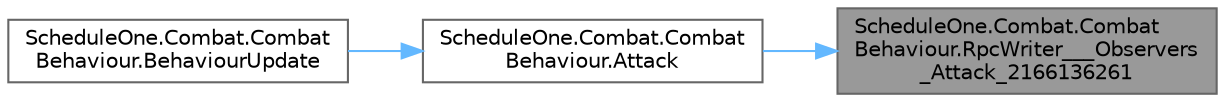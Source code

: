 digraph "ScheduleOne.Combat.CombatBehaviour.RpcWriter___Observers_Attack_2166136261"
{
 // LATEX_PDF_SIZE
  bgcolor="transparent";
  edge [fontname=Helvetica,fontsize=10,labelfontname=Helvetica,labelfontsize=10];
  node [fontname=Helvetica,fontsize=10,shape=box,height=0.2,width=0.4];
  rankdir="RL";
  Node1 [id="Node000001",label="ScheduleOne.Combat.Combat\lBehaviour.RpcWriter___Observers\l_Attack_2166136261",height=0.2,width=0.4,color="gray40", fillcolor="grey60", style="filled", fontcolor="black",tooltip=" "];
  Node1 -> Node2 [id="edge1_Node000001_Node000002",dir="back",color="steelblue1",style="solid",tooltip=" "];
  Node2 [id="Node000002",label="ScheduleOne.Combat.Combat\lBehaviour.Attack",height=0.2,width=0.4,color="grey40", fillcolor="white", style="filled",URL="$class_schedule_one_1_1_combat_1_1_combat_behaviour.html#a86d4222c9781bc59e61aac817db6d0d7",tooltip=" "];
  Node2 -> Node3 [id="edge2_Node000002_Node000003",dir="back",color="steelblue1",style="solid",tooltip=" "];
  Node3 [id="Node000003",label="ScheduleOne.Combat.Combat\lBehaviour.BehaviourUpdate",height=0.2,width=0.4,color="grey40", fillcolor="white", style="filled",URL="$class_schedule_one_1_1_combat_1_1_combat_behaviour.html#ab5ae8565a80f9a2213dbec8204d381ed",tooltip=" "];
}
